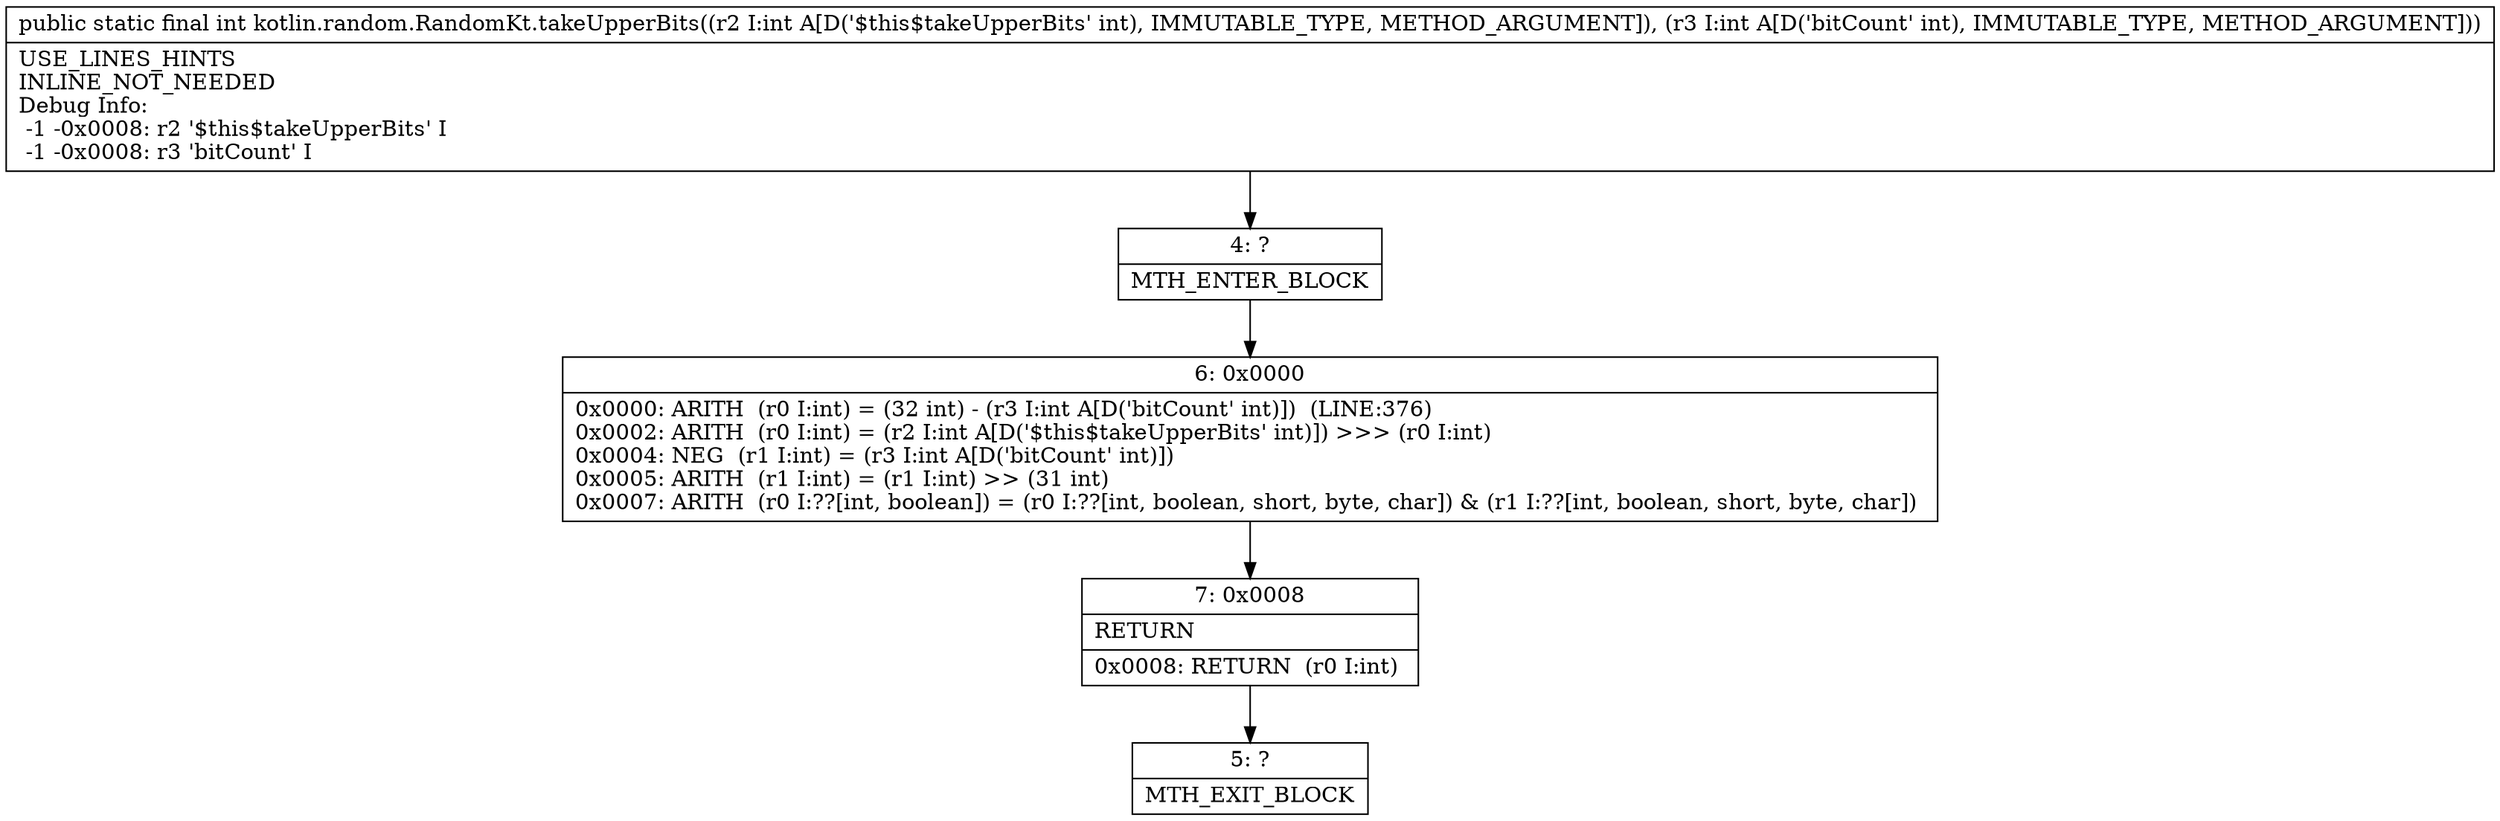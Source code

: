 digraph "CFG forkotlin.random.RandomKt.takeUpperBits(II)I" {
Node_4 [shape=record,label="{4\:\ ?|MTH_ENTER_BLOCK\l}"];
Node_6 [shape=record,label="{6\:\ 0x0000|0x0000: ARITH  (r0 I:int) = (32 int) \- (r3 I:int A[D('bitCount' int)])  (LINE:376)\l0x0002: ARITH  (r0 I:int) = (r2 I:int A[D('$this$takeUpperBits' int)]) \>\>\> (r0 I:int) \l0x0004: NEG  (r1 I:int) = (r3 I:int A[D('bitCount' int)]) \l0x0005: ARITH  (r1 I:int) = (r1 I:int) \>\> (31 int) \l0x0007: ARITH  (r0 I:??[int, boolean]) = (r0 I:??[int, boolean, short, byte, char]) & (r1 I:??[int, boolean, short, byte, char]) \l}"];
Node_7 [shape=record,label="{7\:\ 0x0008|RETURN\l|0x0008: RETURN  (r0 I:int) \l}"];
Node_5 [shape=record,label="{5\:\ ?|MTH_EXIT_BLOCK\l}"];
MethodNode[shape=record,label="{public static final int kotlin.random.RandomKt.takeUpperBits((r2 I:int A[D('$this$takeUpperBits' int), IMMUTABLE_TYPE, METHOD_ARGUMENT]), (r3 I:int A[D('bitCount' int), IMMUTABLE_TYPE, METHOD_ARGUMENT]))  | USE_LINES_HINTS\lINLINE_NOT_NEEDED\lDebug Info:\l  \-1 \-0x0008: r2 '$this$takeUpperBits' I\l  \-1 \-0x0008: r3 'bitCount' I\l}"];
MethodNode -> Node_4;Node_4 -> Node_6;
Node_6 -> Node_7;
Node_7 -> Node_5;
}

